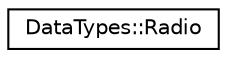 digraph "Graphical Class Hierarchy"
{
 // LATEX_PDF_SIZE
  edge [fontname="Helvetica",fontsize="10",labelfontname="Helvetica",labelfontsize="10"];
  node [fontname="Helvetica",fontsize="10",shape=record];
  rankdir="LR";
  Node0 [label="DataTypes::Radio",height=0.2,width=0.4,color="black", fillcolor="white", style="filled",URL="$structDataTypes_1_1Radio.html",tooltip=" "];
}
